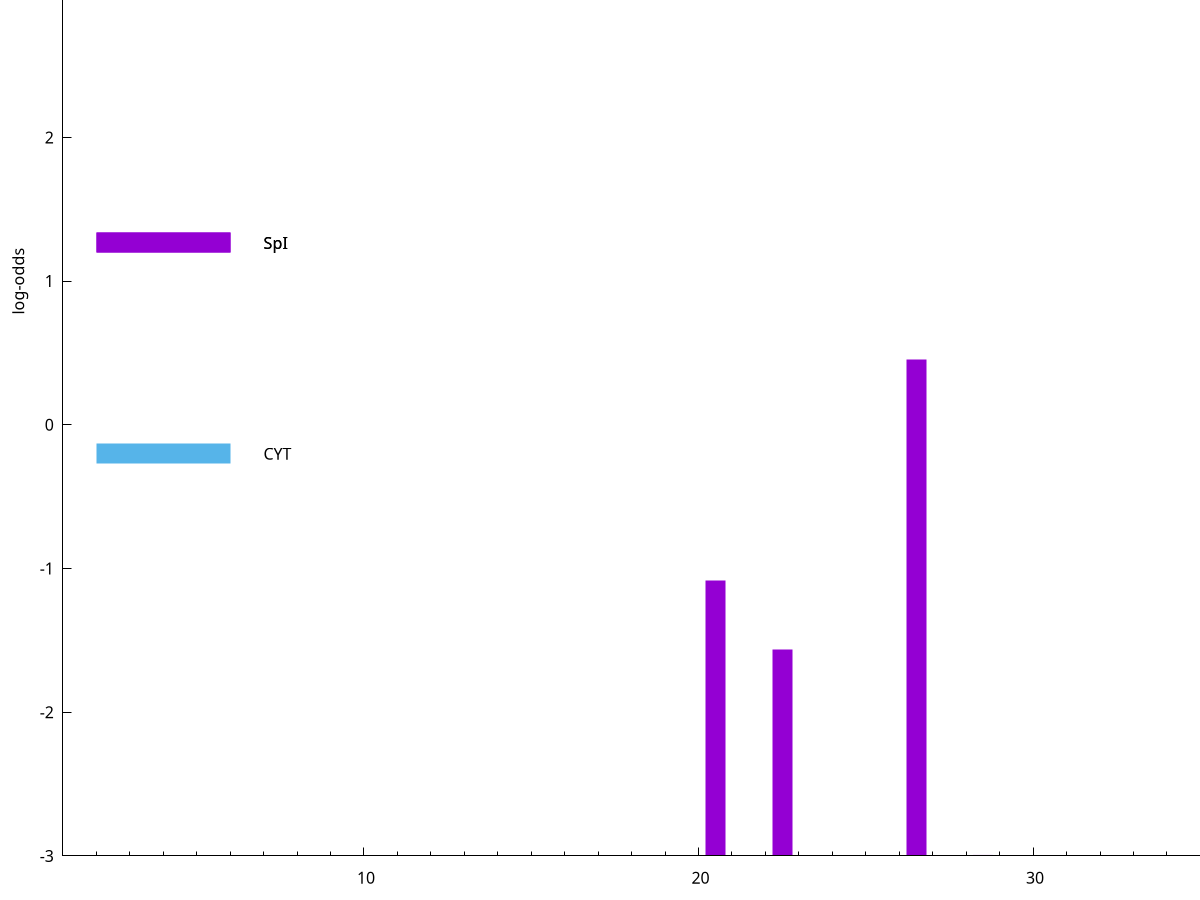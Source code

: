 set title "LipoP predictions for SRR4017833.gff"
set size 2., 1.4
set xrange [1:70] 
set mxtics 10
set yrange [-3:5]
set y2range [0:8]
set ylabel "log-odds"
set term postscript eps color solid "Helvetica" 30
set output "SRR4017833.gff195.eps"
set arrow from 2,1.26583 to 6,1.26583 nohead lt 1 lw 20
set label "SpI" at 7,1.26583
set arrow from 2,-0.200913 to 6,-0.200913 nohead lt 3 lw 20
set label "CYT" at 7,-0.200913
set arrow from 2,1.26583 to 6,1.26583 nohead lt 1 lw 20
set label "SpI" at 7,1.26583
# NOTE: The scores below are the log-odds scores with the threshold
# NOTE: subtracted (a hack to make gnuplot make the histogram all
# NOTE: look nice).
plot "-" axes x1y2 title "" with impulses lt 1 lw 20
26.500000 3.456887
20.500000 1.919660
22.500000 1.433260
28.500000 0.006820
e
exit
